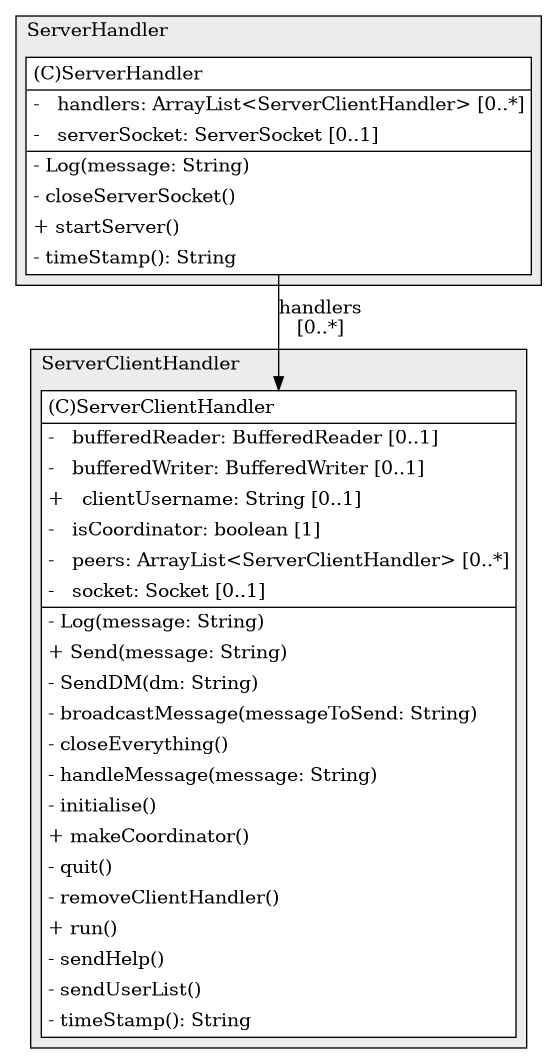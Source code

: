 @startuml

/' diagram meta data start
config=StructureConfiguration;
{
  "projectClassification": {
    "searchMode": "OpenProject", // OpenProject, AllProjects
    "includedProjects": "",
    "pathEndKeywords": "*.impl",
    "isClientPath": "",
    "isClientName": "",
    "isTestPath": "",
    "isTestName": "",
    "isMappingPath": "",
    "isMappingName": "",
    "isDataAccessPath": "",
    "isDataAccessName": "",
    "isDataStructurePath": "",
    "isDataStructureName": "",
    "isInterfaceStructuresPath": "",
    "isInterfaceStructuresName": "",
    "isEntryPointPath": "",
    "isEntryPointName": "",
    "treatFinalFieldsAsMandatory": false
  },
  "graphRestriction": {
    "classPackageExcludeFilter": "",
    "classPackageIncludeFilter": "",
    "classNameExcludeFilter": "",
    "classNameIncludeFilter": "",
    "methodNameExcludeFilter": "",
    "methodNameIncludeFilter": "",
    "removeByInheritance": "", // inheritance/annotation based filtering is done in a second step
    "removeByAnnotation": "",
    "removeByClassPackage": "", // cleanup the graph after inheritance/annotation based filtering is done
    "removeByClassName": "",
    "cutMappings": false,
    "cutEnum": true,
    "cutTests": true,
    "cutClient": true,
    "cutDataAccess": true,
    "cutInterfaceStructures": true,
    "cutDataStructures": true,
    "cutGetterAndSetter": true,
    "cutConstructors": true
  },
  "graphTraversal": {
    "forwardDepth": 3,
    "backwardDepth": 3,
    "classPackageExcludeFilter": "",
    "classPackageIncludeFilter": "",
    "classNameExcludeFilter": "",
    "classNameIncludeFilter": "",
    "methodNameExcludeFilter": "",
    "methodNameIncludeFilter": "",
    "hideMappings": false,
    "hideDataStructures": false,
    "hidePrivateMethods": true,
    "hideInterfaceCalls": true, // indirection: implementation -> interface (is hidden) -> implementation
    "onlyShowApplicationEntryPoints": false, // root node is included
    "useMethodCallsForStructureDiagram": "ForwardOnly" // ForwardOnly, BothDirections, No
  },
  "details": {
    "aggregation": "GroupByClass", // ByClass, GroupByClass, None
    "showClassGenericTypes": true,
    "showMethods": true,
    "showMethodParameterNames": true,
    "showMethodParameterTypes": true,
    "showMethodReturnType": true,
    "showPackageLevels": 2,
    "showDetailedClassStructure": true
  },
  "rootClass": "ServerClientHandler",
  "extensionCallbackMethod": "" // qualified.class.name#methodName - signature: public static String method(String)
}
diagram meta data end '/



digraph g {
    rankdir="TB"
    splines=polyline
    

'nodes 
subgraph cluster_1694949796 { 
   	label=ServerClientHandler
	labeljust=l
	fillcolor="#ececec"
	style=filled
   
   ServerClientHandler1694949796[
	label=<<TABLE BORDER="1" CELLBORDER="0" CELLPADDING="4" CELLSPACING="0">
<TR><TD ALIGN="LEFT" >(C)ServerClientHandler</TD></TR>
<HR/>
<TR><TD ALIGN="LEFT" >-   bufferedReader: BufferedReader [0..1]</TD></TR>
<TR><TD ALIGN="LEFT" >-   bufferedWriter: BufferedWriter [0..1]</TD></TR>
<TR><TD ALIGN="LEFT" >+   clientUsername: String [0..1]</TD></TR>
<TR><TD ALIGN="LEFT" >-   isCoordinator: boolean [1]</TD></TR>
<TR><TD ALIGN="LEFT" >-   peers: ArrayList&lt;ServerClientHandler&gt; [0..*]</TD></TR>
<TR><TD ALIGN="LEFT" >-   socket: Socket [0..1]</TD></TR>
<HR/>
<TR><TD ALIGN="LEFT" >- Log(message: String)</TD></TR>
<TR><TD ALIGN="LEFT" >+ Send(message: String)</TD></TR>
<TR><TD ALIGN="LEFT" >- SendDM(dm: String)</TD></TR>
<TR><TD ALIGN="LEFT" >- broadcastMessage(messageToSend: String)</TD></TR>
<TR><TD ALIGN="LEFT" >- closeEverything()</TD></TR>
<TR><TD ALIGN="LEFT" >- handleMessage(message: String)</TD></TR>
<TR><TD ALIGN="LEFT" >- initialise()</TD></TR>
<TR><TD ALIGN="LEFT" >+ makeCoordinator()</TD></TR>
<TR><TD ALIGN="LEFT" >- quit()</TD></TR>
<TR><TD ALIGN="LEFT" >- removeClientHandler()</TD></TR>
<TR><TD ALIGN="LEFT" >+ run()</TD></TR>
<TR><TD ALIGN="LEFT" >- sendHelp()</TD></TR>
<TR><TD ALIGN="LEFT" >- sendUserList()</TD></TR>
<TR><TD ALIGN="LEFT" >- timeStamp(): String</TD></TR>
</TABLE>>
	style=filled
	margin=0
	shape=plaintext
	fillcolor="#FFFFFF"
];
} 

subgraph cluster_1827877273 { 
   	label=ServerHandler
	labeljust=l
	fillcolor="#ececec"
	style=filled
   
   ServerHandler1827877273[
	label=<<TABLE BORDER="1" CELLBORDER="0" CELLPADDING="4" CELLSPACING="0">
<TR><TD ALIGN="LEFT" >(C)ServerHandler</TD></TR>
<HR/>
<TR><TD ALIGN="LEFT" >-   handlers: ArrayList&lt;ServerClientHandler&gt; [0..*]</TD></TR>
<TR><TD ALIGN="LEFT" >-   serverSocket: ServerSocket [0..1]</TD></TR>
<HR/>
<TR><TD ALIGN="LEFT" >- Log(message: String)</TD></TR>
<TR><TD ALIGN="LEFT" >- closeServerSocket()</TD></TR>
<TR><TD ALIGN="LEFT" >+ startServer()</TD></TR>
<TR><TD ALIGN="LEFT" >- timeStamp(): String</TD></TR>
</TABLE>>
	style=filled
	margin=0
	shape=plaintext
	fillcolor="#FFFFFF"
];
} 

'edges    
ServerHandler1827877273 -> ServerClientHandler1694949796[label="handlers
[0..*]"];
    
}
@enduml